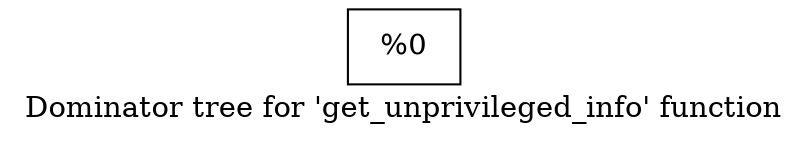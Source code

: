 digraph "Dominator tree for 'get_unprivileged_info' function" {
	label="Dominator tree for 'get_unprivileged_info' function";

	Node0x1db6040 [shape=record,label="{%0}"];
}
